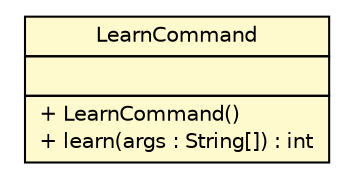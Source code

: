 #!/usr/local/bin/dot
#
# Class diagram 
# Generated by UMLGraph version R5_6 (http://www.umlgraph.org/)
#

digraph G {
	edge [fontname="Helvetica",fontsize=10,labelfontname="Helvetica",labelfontsize=10];
	node [fontname="Helvetica",fontsize=10,shape=plaintext];
	nodesep=0.25;
	ranksep=0.5;
	// com.xley.lfosc.midi.impl.LearnCommand
	c1278 [label=<<table title="com.xley.lfosc.midi.impl.LearnCommand" border="0" cellborder="1" cellspacing="0" cellpadding="2" port="p" bgcolor="lemonChiffon" href="./LearnCommand.html">
		<tr><td><table border="0" cellspacing="0" cellpadding="1">
<tr><td align="center" balign="center"> LearnCommand </td></tr>
		</table></td></tr>
		<tr><td><table border="0" cellspacing="0" cellpadding="1">
<tr><td align="left" balign="left">  </td></tr>
		</table></td></tr>
		<tr><td><table border="0" cellspacing="0" cellpadding="1">
<tr><td align="left" balign="left"> + LearnCommand() </td></tr>
<tr><td align="left" balign="left"> + learn(args : String[]) : int </td></tr>
		</table></td></tr>
		</table>>, URL="./LearnCommand.html", fontname="Helvetica", fontcolor="black", fontsize=10.0];
}

